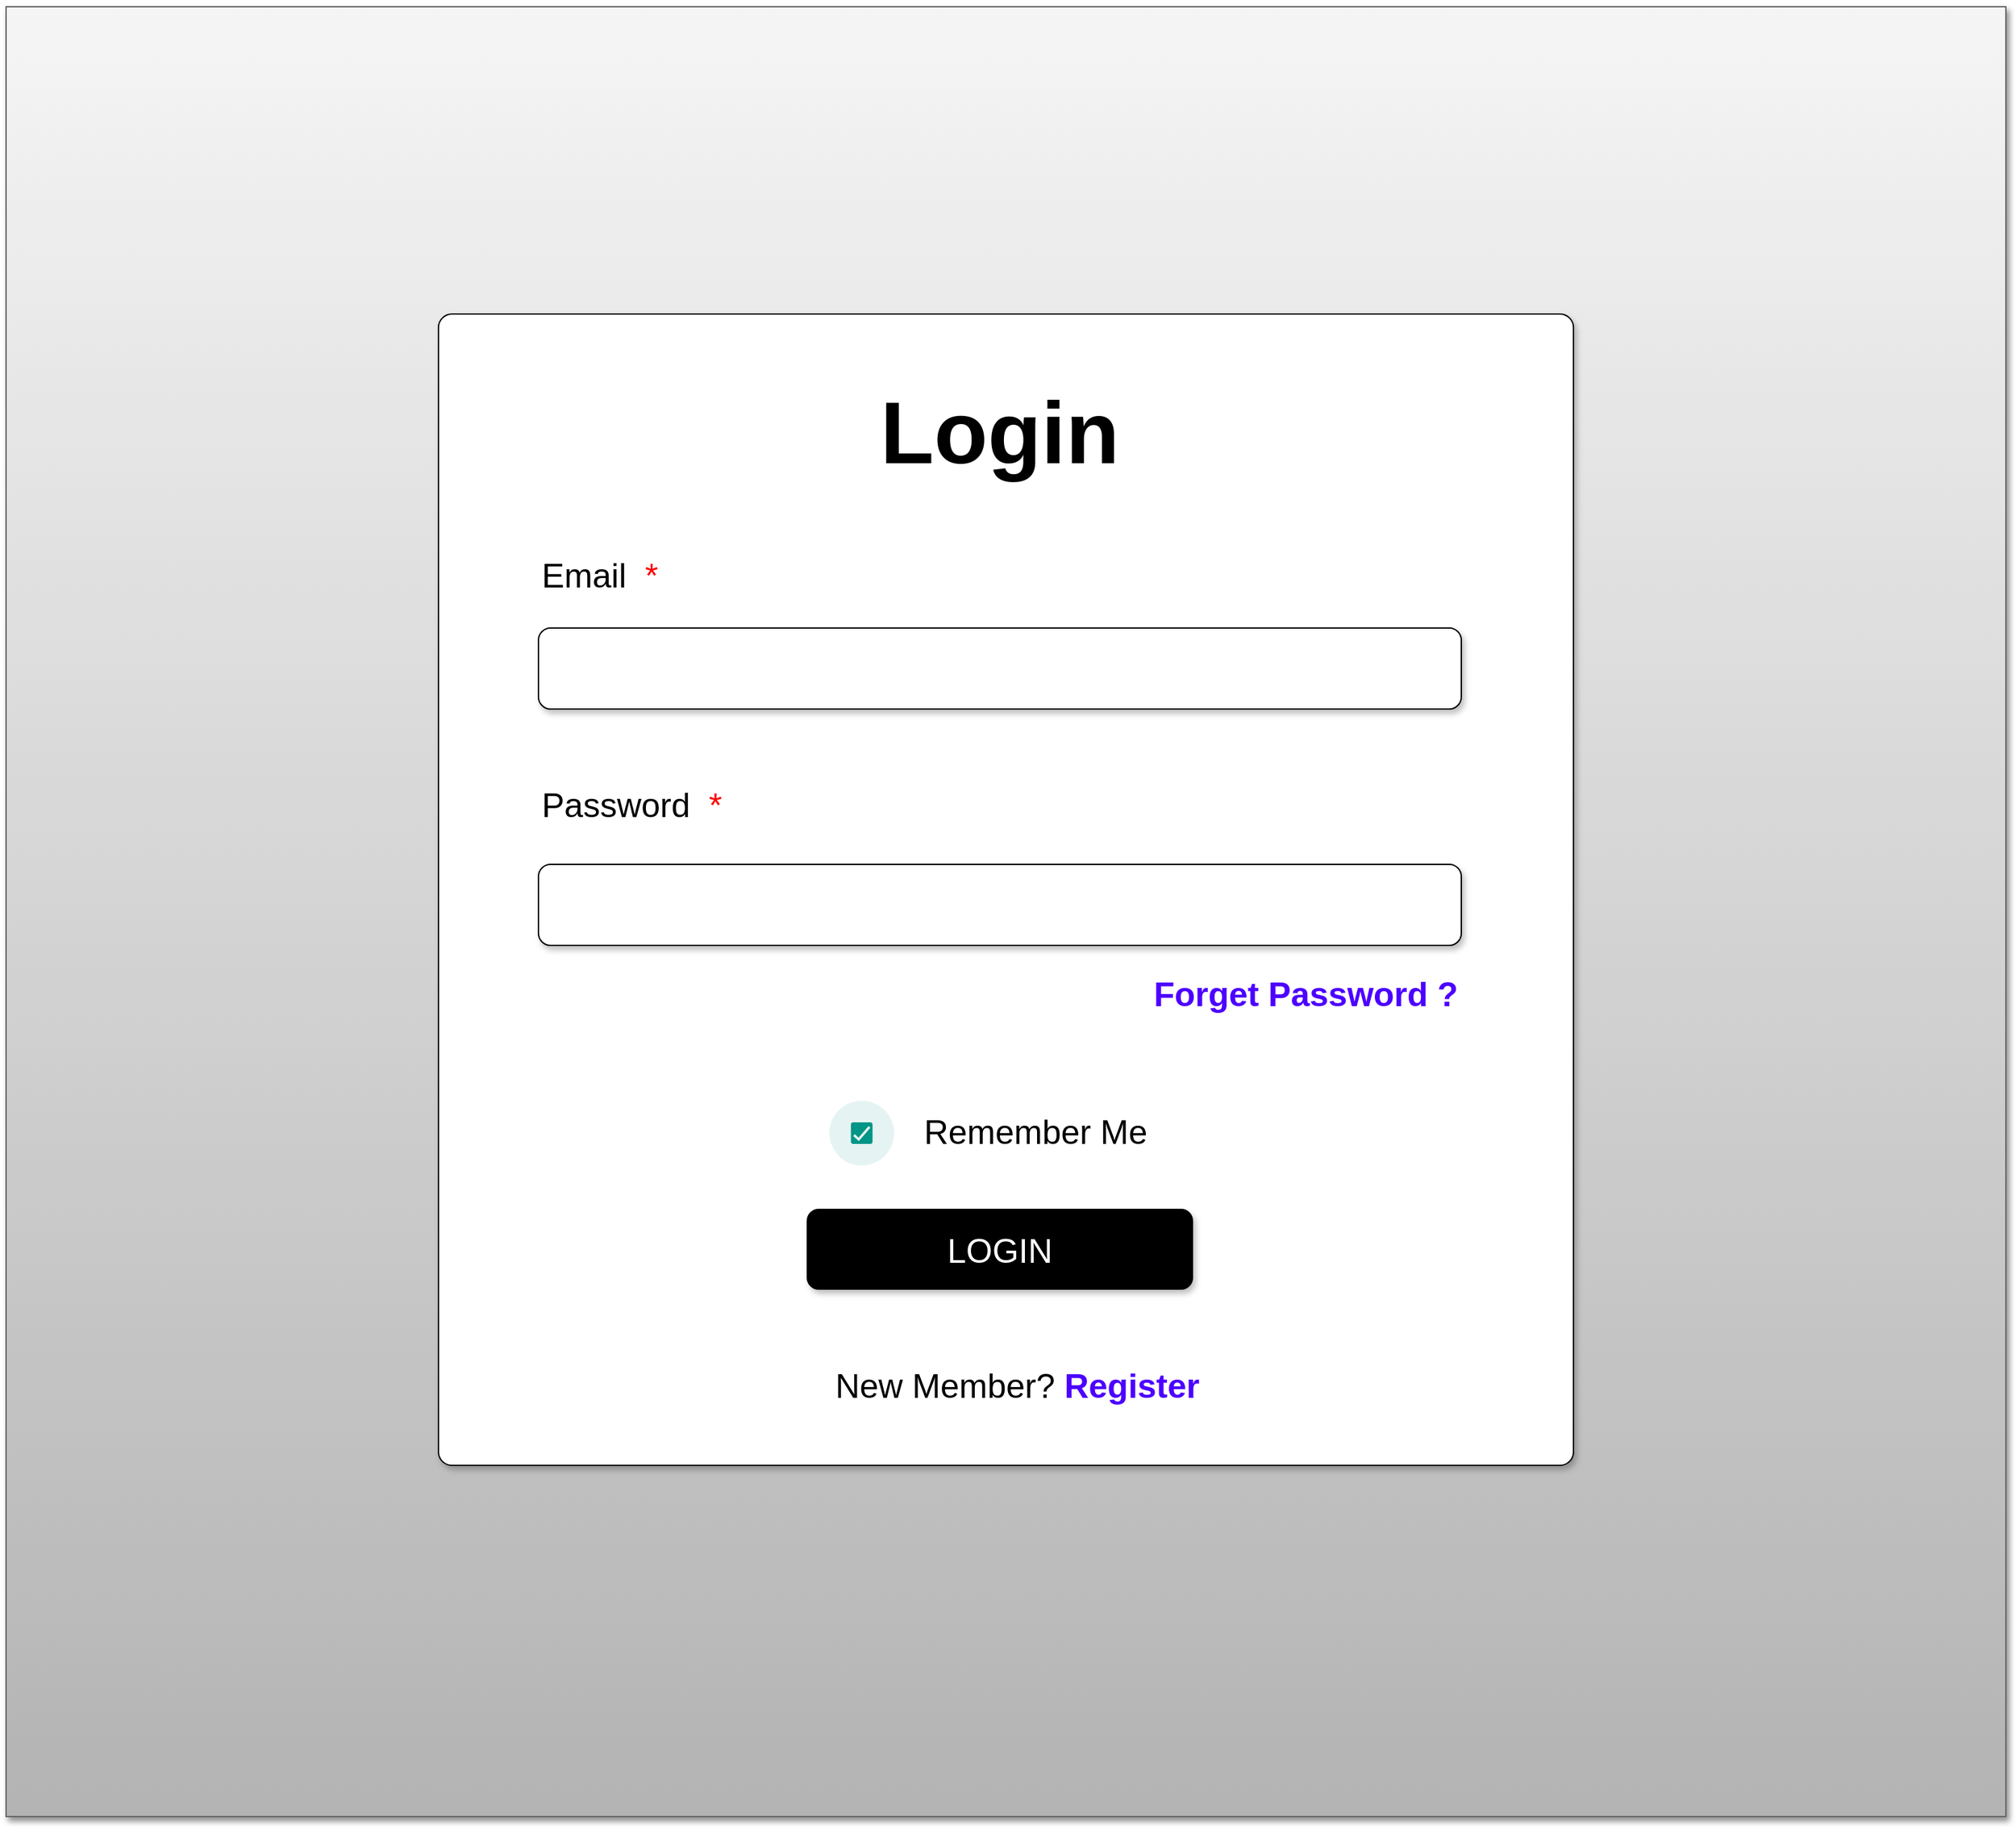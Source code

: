 <mxfile version="13.6.2" type="device"><diagram id="IiWeY3MnMao_7X0u-7va" name="Page-1"><mxGraphModel dx="2525" dy="1470" grid="1" gridSize="10" guides="1" tooltips="1" connect="1" arrows="1" fold="1" page="1" pageScale="1" pageWidth="850" pageHeight="1100" math="0" shadow="0"><root><mxCell id="0"/><mxCell id="1" parent="0"/><mxCell id="_kDw8TFcWH0puDvX8JmQ-113" value="" style="rounded=0;whiteSpace=wrap;html=1;shadow=1;glass=0;sketch=0;strokeColor=#666666;fontSize=14;fillColor=#f5f5f5;gradientColor=#b3b3b3;" parent="1" vertex="1"><mxGeometry x="128.5" y="50" width="1480" height="1340" as="geometry"/></mxCell><mxCell id="_kDw8TFcWH0puDvX8JmQ-96" value="" style="rounded=1;whiteSpace=wrap;html=1;fillColor=#FFFFFF;fontSize=14;shadow=1;sketch=0;glass=0;absoluteArcSize=1;noLabel=0;portConstraintRotation=0;snapToPoint=0;fixDash=0;autosize=0;container=0;dropTarget=0;metaEdit=0;backgroundOutline=0;" parent="1" vertex="1"><mxGeometry x="444" y="130" width="840" height="1210" as="geometry"/></mxCell><mxCell id="_kDw8TFcWH0puDvX8JmQ-97" value="&lt;b&gt;&lt;font style=&quot;font-size: 50px&quot;&gt;Register&amp;nbsp;&lt;/font&gt;&lt;/b&gt;" style="text;html=1;strokeColor=none;fillColor=none;align=center;verticalAlign=middle;whiteSpace=wrap;rounded=0;shadow=1;glass=0;sketch=0;fontSize=14;" parent="1" vertex="1"><mxGeometry x="692" y="152" width="370" height="80" as="geometry"/></mxCell><mxCell id="_kDw8TFcWH0puDvX8JmQ-98" value="" style="rounded=1;whiteSpace=wrap;html=1;shadow=1;glass=0;sketch=0;strokeColor=#000000;fillColor=#FFFFFF;fontSize=14;" parent="1" vertex="1"><mxGeometry x="527" y="300" width="683" height="60" as="geometry"/></mxCell><mxCell id="_kDw8TFcWH0puDvX8JmQ-99" value="&lt;font style=&quot;font-size: 25px&quot;&gt;Name&amp;nbsp;&amp;nbsp;&lt;font color=&quot;#ff0000&quot;&gt;*&lt;/font&gt;&lt;/font&gt;" style="text;html=1;strokeColor=none;fillColor=none;align=left;verticalAlign=middle;whiteSpace=wrap;rounded=0;shadow=1;glass=0;sketch=0;fontSize=14;" parent="1" vertex="1"><mxGeometry x="527" y="250" width="110" height="40" as="geometry"/></mxCell><mxCell id="_kDw8TFcWH0puDvX8JmQ-100" value="" style="rounded=1;whiteSpace=wrap;html=1;shadow=1;glass=0;sketch=0;strokeColor=#000000;fillColor=#FFFFFF;fontSize=14;" parent="1" vertex="1"><mxGeometry x="527" y="450" width="683" height="60" as="geometry"/></mxCell><mxCell id="_kDw8TFcWH0puDvX8JmQ-101" value="&lt;font style=&quot;font-size: 25px&quot;&gt;Email&amp;nbsp; &lt;font color=&quot;#ff0000&quot;&gt;*&lt;/font&gt;&lt;/font&gt;" style="text;html=1;strokeColor=none;fillColor=none;align=left;verticalAlign=middle;whiteSpace=wrap;rounded=0;shadow=1;glass=0;sketch=0;fontSize=14;" parent="1" vertex="1"><mxGeometry x="527" y="390" width="110" height="40" as="geometry"/></mxCell><mxCell id="_kDw8TFcWH0puDvX8JmQ-102" value="" style="rounded=1;whiteSpace=wrap;html=1;shadow=1;glass=0;sketch=0;strokeColor=#000000;fillColor=#FFFFFF;fontSize=14;" parent="1" vertex="1"><mxGeometry x="527" y="600" width="683" height="60" as="geometry"/></mxCell><mxCell id="_kDw8TFcWH0puDvX8JmQ-103" value="&lt;font style=&quot;font-size: 25px&quot;&gt;Password&amp;nbsp; &lt;font color=&quot;#ff0000&quot;&gt;*&lt;/font&gt;&lt;/font&gt;" style="text;html=1;strokeColor=none;fillColor=none;align=left;verticalAlign=middle;whiteSpace=wrap;rounded=0;shadow=1;glass=0;sketch=0;fontSize=14;" parent="1" vertex="1"><mxGeometry x="527" y="535" width="172.5" height="40" as="geometry"/></mxCell><mxCell id="_kDw8TFcWH0puDvX8JmQ-104" value="" style="rounded=1;whiteSpace=wrap;html=1;shadow=1;glass=0;sketch=0;strokeColor=#000000;fillColor=#FFFFFF;fontSize=14;" parent="1" vertex="1"><mxGeometry x="527" y="760" width="683" height="60" as="geometry"/></mxCell><mxCell id="_kDw8TFcWH0puDvX8JmQ-105" value="&lt;font style=&quot;font-size: 25px&quot;&gt;Confirm Password&amp;nbsp; &lt;font color=&quot;#ff0000&quot;&gt;*&lt;/font&gt;&lt;/font&gt;" style="text;html=1;strokeColor=none;fillColor=none;align=left;verticalAlign=middle;whiteSpace=wrap;rounded=0;shadow=1;glass=0;sketch=0;fontSize=14;" parent="1" vertex="1"><mxGeometry x="527" y="690" width="273" height="40" as="geometry"/></mxCell><mxCell id="_kDw8TFcWH0puDvX8JmQ-107" value="&lt;font color=&quot;#ffffff&quot; style=&quot;font-size: 25px&quot;&gt;SIGN UP&lt;/font&gt;" style="rounded=1;whiteSpace=wrap;html=1;shadow=1;glass=0;sketch=0;fontSize=14;strokeColor=none;fillColor=#000000;" parent="1" vertex="1"><mxGeometry x="740" y="860" width="286" height="60" as="geometry"/></mxCell><mxCell id="_kDw8TFcWH0puDvX8JmQ-108" value="&lt;b&gt;&lt;font style=&quot;font-size: 50px&quot;&gt;Or&lt;/font&gt;&lt;/b&gt;" style="text;html=1;strokeColor=none;fillColor=none;align=center;verticalAlign=middle;whiteSpace=wrap;rounded=0;shadow=1;glass=0;sketch=0;fontSize=14;" parent="1" vertex="1"><mxGeometry x="692" y="960" width="370" height="80" as="geometry"/></mxCell><mxCell id="_kDw8TFcWH0puDvX8JmQ-109" value="&lt;font style=&quot;font-size: 20px&quot;&gt;Sign up with&amp;nbsp;&lt;/font&gt;" style="text;html=1;strokeColor=none;fillColor=none;align=center;verticalAlign=middle;whiteSpace=wrap;rounded=0;shadow=1;glass=0;sketch=0;fontSize=14;" parent="1" vertex="1"><mxGeometry x="784.5" y="1028" width="197" height="30" as="geometry"/></mxCell><mxCell id="_kDw8TFcWH0puDvX8JmQ-110" value="" style="dashed=0;outlineConnect=0;html=1;align=center;labelPosition=center;verticalLabelPosition=bottom;verticalAlign=top;shape=mxgraph.webicons.google_plus;fillColor=#F24B46;gradientColor=#AD3832;shadow=1;glass=0;sketch=0;strokeColor=#000000;fontSize=14;" parent="1" vertex="1"><mxGeometry x="630" y="1107.7" width="84.7" height="84.7" as="geometry"/></mxCell><mxCell id="_kDw8TFcWH0puDvX8JmQ-111" value="" style="dashed=0;outlineConnect=0;html=1;align=center;labelPosition=center;verticalLabelPosition=bottom;verticalAlign=top;shape=mxgraph.webicons.facebook;fillColor=#6294E4;gradientColor=#1A2665;shadow=1;glass=0;sketch=0;strokeColor=#000000;fontSize=14;" parent="1" vertex="1"><mxGeometry x="840.9" y="1105.7" width="88.2" height="88.2" as="geometry"/></mxCell><mxCell id="_kDw8TFcWH0puDvX8JmQ-112" value="" style="dashed=0;outlineConnect=0;html=1;align=center;labelPosition=center;verticalLabelPosition=bottom;verticalAlign=top;shape=mxgraph.webicons.apple;fillColor=#807E7E;gradientColor=#1B1C1C;shadow=1;glass=0;sketch=0;strokeColor=#000000;fontSize=14;" parent="1" vertex="1"><mxGeometry x="1060" y="1110" width="82.4" height="82.4" as="geometry"/></mxCell><mxCell id="y2bhvj7I8OxjL8lqrLHp-1" value="&lt;font style=&quot;font-size: 25px&quot;&gt;Already a Member? &lt;b&gt;&lt;font color=&quot;#4c00ff&quot; style=&quot;font-size: 25px&quot;&gt;Login&lt;/font&gt;&lt;/b&gt;&lt;/font&gt;" style="text;html=1;strokeColor=none;fillColor=none;align=center;verticalAlign=middle;whiteSpace=wrap;rounded=0;" parent="1" vertex="1"><mxGeometry x="718" y="1270" width="330" height="40" as="geometry"/></mxCell><mxCell id="y2bhvj7I8OxjL8lqrLHp-2" value="" style="rounded=0;whiteSpace=wrap;html=1;shadow=1;glass=0;sketch=0;strokeColor=#666666;fontSize=14;fillColor=#f5f5f5;gradientColor=#b3b3b3;" parent="1" vertex="1"><mxGeometry x="128.5" y="50" width="1480" height="1340" as="geometry"/></mxCell><mxCell id="y2bhvj7I8OxjL8lqrLHp-3" value="" style="rounded=1;whiteSpace=wrap;html=1;fillColor=#FFFFFF;fontSize=14;shadow=1;sketch=0;glass=0;absoluteArcSize=1;noLabel=0;portConstraintRotation=0;snapToPoint=0;fixDash=0;autosize=0;container=0;dropTarget=0;metaEdit=0;backgroundOutline=0;" parent="1" vertex="1"><mxGeometry x="448.5" y="277.5" width="840" height="852.5" as="geometry"/></mxCell><mxCell id="y2bhvj7I8OxjL8lqrLHp-4" value="&lt;b&gt;&lt;font style=&quot;font-size: 65px&quot;&gt;Login&lt;/font&gt;&lt;/b&gt;" style="text;html=1;strokeColor=none;fillColor=none;align=center;verticalAlign=middle;whiteSpace=wrap;rounded=0;shadow=1;glass=0;sketch=0;fontSize=14;" parent="1" vertex="1"><mxGeometry x="670" y="320" width="388" height="90" as="geometry"/></mxCell><mxCell id="y2bhvj7I8OxjL8lqrLHp-7" value="" style="rounded=1;whiteSpace=wrap;html=1;shadow=1;glass=0;sketch=0;strokeColor=#000000;fillColor=#FFFFFF;fontSize=14;" parent="1" vertex="1"><mxGeometry x="522.5" y="510" width="683" height="60" as="geometry"/></mxCell><mxCell id="y2bhvj7I8OxjL8lqrLHp-8" value="&lt;font style=&quot;font-size: 25px&quot;&gt;Email&amp;nbsp; &lt;font color=&quot;#ff0000&quot;&gt;*&lt;/font&gt;&lt;/font&gt;" style="text;html=1;strokeColor=none;fillColor=none;align=left;verticalAlign=middle;whiteSpace=wrap;rounded=0;shadow=1;glass=0;sketch=0;fontSize=14;" parent="1" vertex="1"><mxGeometry x="522.5" y="450" width="110" height="40" as="geometry"/></mxCell><mxCell id="y2bhvj7I8OxjL8lqrLHp-9" value="" style="rounded=1;whiteSpace=wrap;html=1;shadow=1;glass=0;sketch=0;strokeColor=#000000;fillColor=#FFFFFF;fontSize=14;" parent="1" vertex="1"><mxGeometry x="522.5" y="685" width="683" height="60" as="geometry"/></mxCell><mxCell id="y2bhvj7I8OxjL8lqrLHp-10" value="&lt;font style=&quot;font-size: 25px&quot;&gt;Password&amp;nbsp; &lt;font color=&quot;#ff0000&quot;&gt;*&lt;/font&gt;&lt;/font&gt;" style="text;html=1;strokeColor=none;fillColor=none;align=left;verticalAlign=middle;whiteSpace=wrap;rounded=0;shadow=1;glass=0;sketch=0;fontSize=14;" parent="1" vertex="1"><mxGeometry x="522.5" y="620" width="172.5" height="40" as="geometry"/></mxCell><mxCell id="y2bhvj7I8OxjL8lqrLHp-13" value="&lt;font color=&quot;#ffffff&quot; style=&quot;font-size: 25px&quot;&gt;LOGIN&lt;/font&gt;" style="rounded=1;whiteSpace=wrap;html=1;shadow=1;glass=0;sketch=0;fontSize=14;strokeColor=none;fillColor=#000000;" parent="1" vertex="1"><mxGeometry x="721" y="940" width="286" height="60" as="geometry"/></mxCell><mxCell id="y2bhvj7I8OxjL8lqrLHp-19" value="&lt;font style=&quot;font-size: 25px&quot;&gt;New Member? &lt;b&gt;&lt;font color=&quot;#4c00ff&quot; style=&quot;font-size: 25px&quot;&gt;Register&lt;/font&gt;&lt;/b&gt;&lt;/font&gt;" style="text;html=1;strokeColor=none;fillColor=none;align=center;verticalAlign=middle;whiteSpace=wrap;rounded=0;" parent="1" vertex="1"><mxGeometry x="712" y="1050" width="330" height="40" as="geometry"/></mxCell><mxCell id="3LlWE1Isaj3V59_inN9w-1" value="" style="shape=ellipse;labelPosition=right;align=left;strokeColor=none;fillColor=#009587;opacity=10;" vertex="1" parent="1"><mxGeometry x="737.75" y="860" width="48" height="48" as="geometry"/></mxCell><mxCell id="3LlWE1Isaj3V59_inN9w-2" value="" style="dashed=0;labelPosition=right;align=left;shape=mxgraph.gmdl.checkbox;strokeColor=none;fillColor=#009587;strokeWidth=2;" vertex="1" parent="3LlWE1Isaj3V59_inN9w-1"><mxGeometry x="16" y="16" width="16" height="16" as="geometry"/></mxCell><mxCell id="3LlWE1Isaj3V59_inN9w-3" value="&lt;font style=&quot;font-size: 25px&quot;&gt;Remember Me&lt;/font&gt;" style="text;html=1;strokeColor=none;fillColor=none;align=center;verticalAlign=middle;whiteSpace=wrap;rounded=0;" vertex="1" parent="1"><mxGeometry x="791.25" y="872" width="199" height="20" as="geometry"/></mxCell><mxCell id="3LlWE1Isaj3V59_inN9w-8" value="&lt;font style=&quot;font-size: 25px&quot; color=&quot;#4c00ff&quot;&gt;&lt;b&gt;Forget Password ?&lt;/b&gt;&lt;/font&gt;" style="text;html=1;strokeColor=none;fillColor=none;align=center;verticalAlign=middle;whiteSpace=wrap;rounded=0;" vertex="1" parent="1"><mxGeometry x="976.25" y="770" width="229.25" height="20" as="geometry"/></mxCell></root></mxGraphModel></diagram></mxfile>